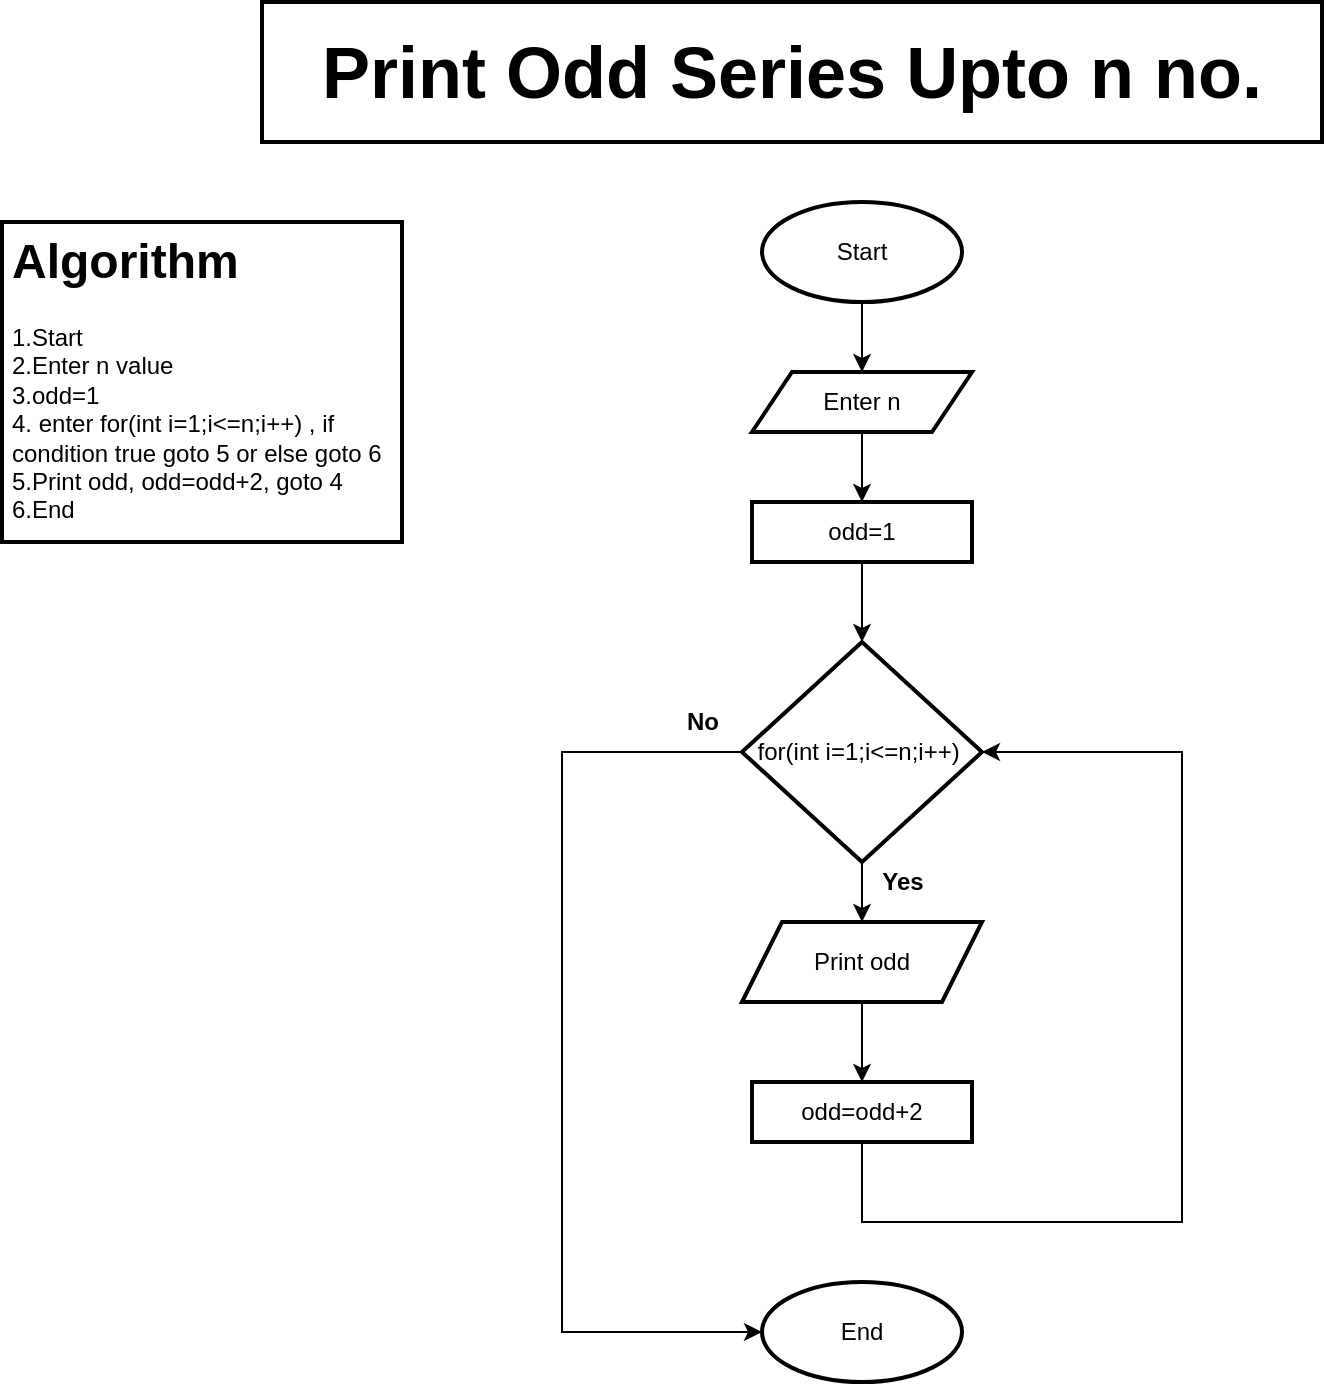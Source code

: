 <mxfile version="13.9.9" type="device"><diagram id="YudUkkOZCmVLJAudGCTZ" name="Page-1"><mxGraphModel dx="853" dy="487" grid="1" gridSize="10" guides="1" tooltips="1" connect="1" arrows="1" fold="1" page="1" pageScale="1" pageWidth="850" pageHeight="1100" background="#FFFFFF" math="0" shadow="0"><root><mxCell id="0"/><mxCell id="1" parent="0"/><mxCell id="pMU1sJNd4nx5ijIfaoyZ-1" value="&lt;b&gt;&lt;font style=&quot;font-size: 36px&quot;&gt;Print Odd Series Upto n no.&lt;/font&gt;&lt;/b&gt;" style="text;html=1;fillColor=none;align=center;verticalAlign=middle;whiteSpace=wrap;rounded=0;strokeColor=#000000;strokeWidth=2;" vertex="1" parent="1"><mxGeometry x="160" y="20" width="530" height="70" as="geometry"/></mxCell><mxCell id="pMU1sJNd4nx5ijIfaoyZ-2" value="&lt;h1&gt;Algorithm&lt;/h1&gt;&lt;div&gt;1.Start&amp;nbsp;&lt;/div&gt;&lt;div&gt;2.Enter n value&lt;/div&gt;&lt;div&gt;3.odd=1&lt;/div&gt;&lt;div&gt;4. enter for(int i=1;i&amp;lt;=n;i++) , if condition true goto 5 or else goto 6&lt;/div&gt;&lt;div&gt;5.Print odd, odd=odd+2, goto 4&lt;/div&gt;&lt;div&gt;6.End&lt;/div&gt;&lt;div&gt;&lt;br&gt;&lt;/div&gt;&lt;p&gt;&lt;br&gt;&lt;/p&gt;" style="text;html=1;fillColor=none;spacing=5;spacingTop=-20;whiteSpace=wrap;overflow=hidden;rounded=0;strokeColor=#000000;strokeWidth=2;" vertex="1" parent="1"><mxGeometry x="30" y="130" width="200" height="160" as="geometry"/></mxCell><mxCell id="pMU1sJNd4nx5ijIfaoyZ-12" style="edgeStyle=orthogonalEdgeStyle;rounded=0;orthogonalLoop=1;jettySize=auto;html=1;exitX=0.5;exitY=1;exitDx=0;exitDy=0;entryX=0.5;entryY=0;entryDx=0;entryDy=0;" edge="1" parent="1" source="pMU1sJNd4nx5ijIfaoyZ-3" target="pMU1sJNd4nx5ijIfaoyZ-5"><mxGeometry relative="1" as="geometry"/></mxCell><mxCell id="pMU1sJNd4nx5ijIfaoyZ-3" value="Start" style="ellipse;whiteSpace=wrap;html=1;strokeColor=#000000;strokeWidth=2;" vertex="1" parent="1"><mxGeometry x="410" y="120" width="100" height="50" as="geometry"/></mxCell><mxCell id="pMU1sJNd4nx5ijIfaoyZ-4" value="End" style="ellipse;whiteSpace=wrap;html=1;strokeColor=#000000;strokeWidth=2;" vertex="1" parent="1"><mxGeometry x="410" y="660" width="100" height="50" as="geometry"/></mxCell><mxCell id="pMU1sJNd4nx5ijIfaoyZ-13" style="edgeStyle=orthogonalEdgeStyle;rounded=0;orthogonalLoop=1;jettySize=auto;html=1;exitX=0.5;exitY=1;exitDx=0;exitDy=0;entryX=0.5;entryY=0;entryDx=0;entryDy=0;" edge="1" parent="1" source="pMU1sJNd4nx5ijIfaoyZ-5" target="pMU1sJNd4nx5ijIfaoyZ-6"><mxGeometry relative="1" as="geometry"/></mxCell><mxCell id="pMU1sJNd4nx5ijIfaoyZ-5" value="Enter n" style="shape=parallelogram;perimeter=parallelogramPerimeter;whiteSpace=wrap;html=1;fixedSize=1;strokeColor=#000000;strokeWidth=2;" vertex="1" parent="1"><mxGeometry x="405" y="205" width="110" height="30" as="geometry"/></mxCell><mxCell id="pMU1sJNd4nx5ijIfaoyZ-14" style="edgeStyle=orthogonalEdgeStyle;rounded=0;orthogonalLoop=1;jettySize=auto;html=1;exitX=0.5;exitY=1;exitDx=0;exitDy=0;entryX=0.5;entryY=0;entryDx=0;entryDy=0;" edge="1" parent="1" source="pMU1sJNd4nx5ijIfaoyZ-6" target="pMU1sJNd4nx5ijIfaoyZ-7"><mxGeometry relative="1" as="geometry"/></mxCell><mxCell id="pMU1sJNd4nx5ijIfaoyZ-6" value="odd=1" style="rounded=0;whiteSpace=wrap;html=1;strokeColor=#000000;strokeWidth=2;" vertex="1" parent="1"><mxGeometry x="405" y="270" width="110" height="30" as="geometry"/></mxCell><mxCell id="pMU1sJNd4nx5ijIfaoyZ-15" style="edgeStyle=orthogonalEdgeStyle;rounded=0;orthogonalLoop=1;jettySize=auto;html=1;exitX=0.5;exitY=1;exitDx=0;exitDy=0;entryX=0.5;entryY=0;entryDx=0;entryDy=0;" edge="1" parent="1" source="pMU1sJNd4nx5ijIfaoyZ-7" target="pMU1sJNd4nx5ijIfaoyZ-8"><mxGeometry relative="1" as="geometry"/></mxCell><mxCell id="pMU1sJNd4nx5ijIfaoyZ-17" style="edgeStyle=orthogonalEdgeStyle;rounded=0;orthogonalLoop=1;jettySize=auto;html=1;exitX=0;exitY=0.5;exitDx=0;exitDy=0;entryX=0;entryY=0.5;entryDx=0;entryDy=0;" edge="1" parent="1" source="pMU1sJNd4nx5ijIfaoyZ-7" target="pMU1sJNd4nx5ijIfaoyZ-4"><mxGeometry relative="1" as="geometry"><mxPoint x="290.0" y="560" as="targetPoint"/><Array as="points"><mxPoint x="310" y="395"/><mxPoint x="310" y="685"/></Array></mxGeometry></mxCell><mxCell id="pMU1sJNd4nx5ijIfaoyZ-7" value="&lt;span style=&quot;text-align: left&quot;&gt;for(int i=1;i&amp;lt;=n;i++)&amp;nbsp;&lt;/span&gt;" style="rhombus;whiteSpace=wrap;html=1;strokeColor=#000000;strokeWidth=2;" vertex="1" parent="1"><mxGeometry x="400" y="340" width="120" height="110" as="geometry"/></mxCell><mxCell id="pMU1sJNd4nx5ijIfaoyZ-16" value="" style="edgeStyle=orthogonalEdgeStyle;rounded=0;orthogonalLoop=1;jettySize=auto;html=1;" edge="1" parent="1" source="pMU1sJNd4nx5ijIfaoyZ-8" target="pMU1sJNd4nx5ijIfaoyZ-10"><mxGeometry relative="1" as="geometry"/></mxCell><mxCell id="pMU1sJNd4nx5ijIfaoyZ-8" value="Print odd" style="shape=parallelogram;perimeter=parallelogramPerimeter;whiteSpace=wrap;html=1;fixedSize=1;strokeColor=#000000;strokeWidth=2;" vertex="1" parent="1"><mxGeometry x="400" y="480" width="120" height="40" as="geometry"/></mxCell><mxCell id="pMU1sJNd4nx5ijIfaoyZ-11" style="edgeStyle=orthogonalEdgeStyle;rounded=0;orthogonalLoop=1;jettySize=auto;html=1;exitX=0.5;exitY=1;exitDx=0;exitDy=0;entryX=1;entryY=0.5;entryDx=0;entryDy=0;" edge="1" parent="1" source="pMU1sJNd4nx5ijIfaoyZ-10" target="pMU1sJNd4nx5ijIfaoyZ-7"><mxGeometry relative="1" as="geometry"><Array as="points"><mxPoint x="460" y="630"/><mxPoint x="620" y="630"/><mxPoint x="620" y="395"/></Array></mxGeometry></mxCell><mxCell id="pMU1sJNd4nx5ijIfaoyZ-10" value="odd=odd+2" style="rounded=0;whiteSpace=wrap;html=1;strokeColor=#000000;strokeWidth=2;" vertex="1" parent="1"><mxGeometry x="405" y="560" width="110" height="30" as="geometry"/></mxCell><mxCell id="pMU1sJNd4nx5ijIfaoyZ-18" value="&lt;b&gt;Yes&lt;/b&gt;" style="text;html=1;align=center;verticalAlign=middle;resizable=0;points=[];autosize=1;" vertex="1" parent="1"><mxGeometry x="460" y="450" width="40" height="20" as="geometry"/></mxCell><mxCell id="pMU1sJNd4nx5ijIfaoyZ-19" value="&lt;b&gt;No&lt;/b&gt;" style="text;html=1;align=center;verticalAlign=middle;resizable=0;points=[];autosize=1;" vertex="1" parent="1"><mxGeometry x="365" y="370" width="30" height="20" as="geometry"/></mxCell></root></mxGraphModel></diagram></mxfile>